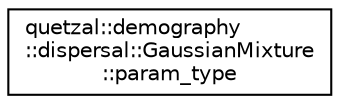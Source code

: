 digraph "Graphical Class Hierarchy"
{
 // LATEX_PDF_SIZE
  edge [fontname="Helvetica",fontsize="10",labelfontname="Helvetica",labelfontsize="10"];
  node [fontname="Helvetica",fontsize="10",shape=record];
  rankdir="LR";
  Node0 [label="quetzal::demography\l::dispersal::GaussianMixture\l::param_type",height=0.2,width=0.4,color="black", fillcolor="white", style="filled",URL="$classquetzal_1_1demography_1_1dispersal_1_1_gaussian_mixture_1_1param__type.html",tooltip=" "];
}
